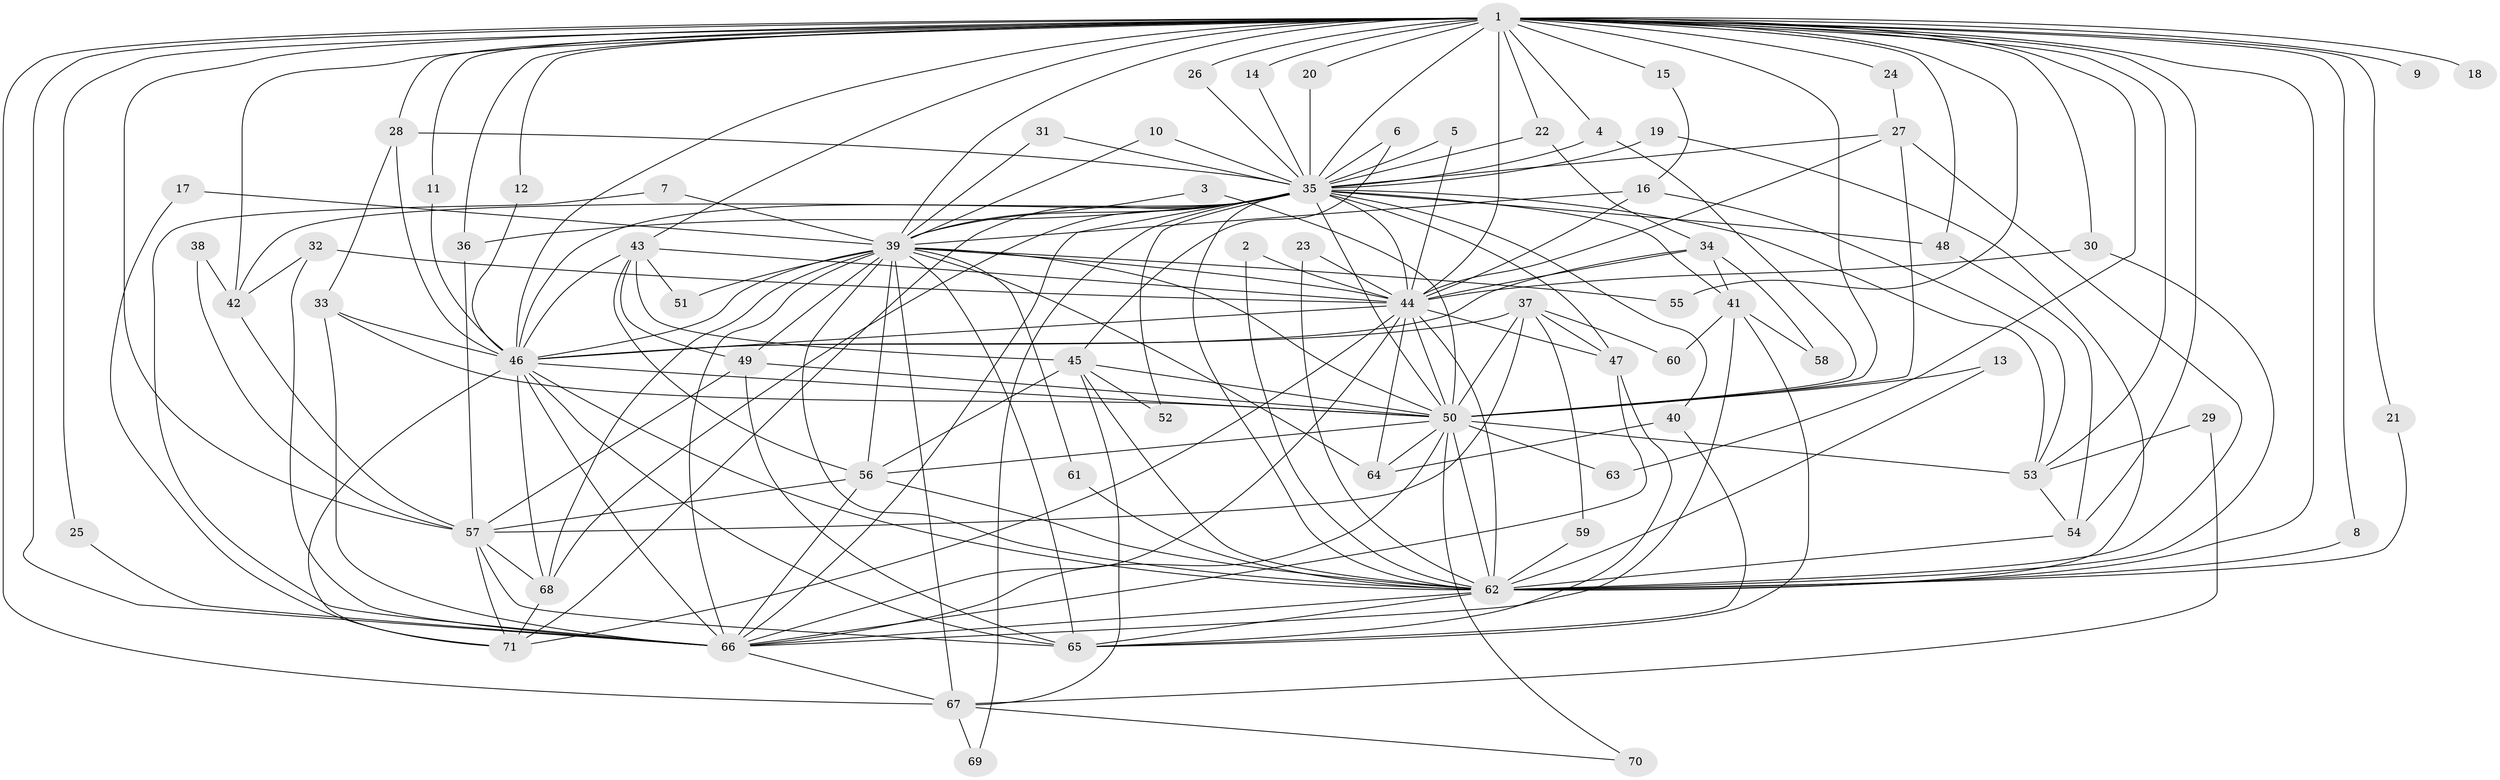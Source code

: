 // original degree distribution, {30: 0.0070921985815602835, 22: 0.0070921985815602835, 21: 0.014184397163120567, 25: 0.0070921985815602835, 27: 0.014184397163120567, 26: 0.0070921985815602835, 19: 0.0070921985815602835, 24: 0.0070921985815602835, 6: 0.0425531914893617, 7: 0.014184397163120567, 3: 0.1702127659574468, 5: 0.028368794326241134, 2: 0.5673758865248227, 4: 0.09219858156028368, 8: 0.0070921985815602835, 10: 0.0070921985815602835}
// Generated by graph-tools (version 1.1) at 2025/25/03/09/25 03:25:40]
// undirected, 71 vertices, 193 edges
graph export_dot {
graph [start="1"]
  node [color=gray90,style=filled];
  1;
  2;
  3;
  4;
  5;
  6;
  7;
  8;
  9;
  10;
  11;
  12;
  13;
  14;
  15;
  16;
  17;
  18;
  19;
  20;
  21;
  22;
  23;
  24;
  25;
  26;
  27;
  28;
  29;
  30;
  31;
  32;
  33;
  34;
  35;
  36;
  37;
  38;
  39;
  40;
  41;
  42;
  43;
  44;
  45;
  46;
  47;
  48;
  49;
  50;
  51;
  52;
  53;
  54;
  55;
  56;
  57;
  58;
  59;
  60;
  61;
  62;
  63;
  64;
  65;
  66;
  67;
  68;
  69;
  70;
  71;
  1 -- 4 [weight=1.0];
  1 -- 8 [weight=1.0];
  1 -- 9 [weight=1.0];
  1 -- 11 [weight=1.0];
  1 -- 12 [weight=1.0];
  1 -- 14 [weight=1.0];
  1 -- 15 [weight=1.0];
  1 -- 18 [weight=1.0];
  1 -- 20 [weight=1.0];
  1 -- 21 [weight=1.0];
  1 -- 22 [weight=1.0];
  1 -- 24 [weight=1.0];
  1 -- 25 [weight=1.0];
  1 -- 26 [weight=1.0];
  1 -- 28 [weight=1.0];
  1 -- 30 [weight=1.0];
  1 -- 35 [weight=4.0];
  1 -- 36 [weight=1.0];
  1 -- 39 [weight=2.0];
  1 -- 42 [weight=1.0];
  1 -- 43 [weight=1.0];
  1 -- 44 [weight=3.0];
  1 -- 46 [weight=2.0];
  1 -- 48 [weight=1.0];
  1 -- 50 [weight=4.0];
  1 -- 53 [weight=1.0];
  1 -- 54 [weight=2.0];
  1 -- 55 [weight=2.0];
  1 -- 57 [weight=1.0];
  1 -- 62 [weight=2.0];
  1 -- 63 [weight=2.0];
  1 -- 66 [weight=3.0];
  1 -- 67 [weight=1.0];
  2 -- 44 [weight=1.0];
  2 -- 62 [weight=1.0];
  3 -- 39 [weight=1.0];
  3 -- 50 [weight=1.0];
  4 -- 35 [weight=1.0];
  4 -- 50 [weight=1.0];
  5 -- 35 [weight=1.0];
  5 -- 44 [weight=1.0];
  6 -- 35 [weight=2.0];
  6 -- 45 [weight=1.0];
  7 -- 39 [weight=1.0];
  7 -- 66 [weight=1.0];
  8 -- 62 [weight=1.0];
  10 -- 35 [weight=1.0];
  10 -- 39 [weight=1.0];
  11 -- 46 [weight=1.0];
  12 -- 46 [weight=1.0];
  13 -- 50 [weight=1.0];
  13 -- 62 [weight=1.0];
  14 -- 35 [weight=1.0];
  15 -- 16 [weight=1.0];
  16 -- 39 [weight=1.0];
  16 -- 44 [weight=1.0];
  16 -- 53 [weight=1.0];
  17 -- 39 [weight=1.0];
  17 -- 71 [weight=1.0];
  19 -- 35 [weight=1.0];
  19 -- 62 [weight=1.0];
  20 -- 35 [weight=1.0];
  21 -- 62 [weight=1.0];
  22 -- 34 [weight=1.0];
  22 -- 35 [weight=1.0];
  23 -- 44 [weight=1.0];
  23 -- 62 [weight=1.0];
  24 -- 27 [weight=1.0];
  25 -- 66 [weight=1.0];
  26 -- 35 [weight=1.0];
  27 -- 35 [weight=1.0];
  27 -- 44 [weight=1.0];
  27 -- 50 [weight=1.0];
  27 -- 62 [weight=1.0];
  28 -- 33 [weight=1.0];
  28 -- 35 [weight=1.0];
  28 -- 46 [weight=1.0];
  29 -- 53 [weight=1.0];
  29 -- 67 [weight=2.0];
  30 -- 44 [weight=1.0];
  30 -- 62 [weight=1.0];
  31 -- 35 [weight=1.0];
  31 -- 39 [weight=1.0];
  32 -- 42 [weight=2.0];
  32 -- 44 [weight=1.0];
  32 -- 66 [weight=1.0];
  33 -- 46 [weight=1.0];
  33 -- 50 [weight=1.0];
  33 -- 66 [weight=1.0];
  34 -- 41 [weight=1.0];
  34 -- 44 [weight=1.0];
  34 -- 46 [weight=1.0];
  34 -- 58 [weight=1.0];
  35 -- 36 [weight=1.0];
  35 -- 39 [weight=2.0];
  35 -- 40 [weight=1.0];
  35 -- 41 [weight=2.0];
  35 -- 42 [weight=2.0];
  35 -- 44 [weight=3.0];
  35 -- 46 [weight=3.0];
  35 -- 47 [weight=1.0];
  35 -- 48 [weight=2.0];
  35 -- 50 [weight=2.0];
  35 -- 52 [weight=1.0];
  35 -- 53 [weight=2.0];
  35 -- 62 [weight=2.0];
  35 -- 66 [weight=2.0];
  35 -- 68 [weight=1.0];
  35 -- 69 [weight=1.0];
  35 -- 71 [weight=1.0];
  36 -- 57 [weight=1.0];
  37 -- 46 [weight=1.0];
  37 -- 47 [weight=1.0];
  37 -- 50 [weight=1.0];
  37 -- 57 [weight=1.0];
  37 -- 59 [weight=1.0];
  37 -- 60 [weight=1.0];
  38 -- 42 [weight=1.0];
  38 -- 57 [weight=1.0];
  39 -- 44 [weight=2.0];
  39 -- 46 [weight=1.0];
  39 -- 49 [weight=1.0];
  39 -- 50 [weight=1.0];
  39 -- 51 [weight=1.0];
  39 -- 55 [weight=1.0];
  39 -- 56 [weight=2.0];
  39 -- 61 [weight=1.0];
  39 -- 62 [weight=2.0];
  39 -- 64 [weight=1.0];
  39 -- 65 [weight=1.0];
  39 -- 66 [weight=1.0];
  39 -- 67 [weight=1.0];
  39 -- 68 [weight=1.0];
  40 -- 64 [weight=1.0];
  40 -- 65 [weight=1.0];
  41 -- 58 [weight=1.0];
  41 -- 60 [weight=1.0];
  41 -- 65 [weight=1.0];
  41 -- 66 [weight=1.0];
  42 -- 57 [weight=1.0];
  43 -- 44 [weight=1.0];
  43 -- 45 [weight=1.0];
  43 -- 46 [weight=1.0];
  43 -- 49 [weight=1.0];
  43 -- 51 [weight=1.0];
  43 -- 56 [weight=1.0];
  44 -- 46 [weight=1.0];
  44 -- 47 [weight=1.0];
  44 -- 50 [weight=1.0];
  44 -- 62 [weight=2.0];
  44 -- 64 [weight=1.0];
  44 -- 66 [weight=1.0];
  44 -- 71 [weight=1.0];
  45 -- 50 [weight=1.0];
  45 -- 52 [weight=1.0];
  45 -- 56 [weight=1.0];
  45 -- 62 [weight=1.0];
  45 -- 67 [weight=1.0];
  46 -- 50 [weight=1.0];
  46 -- 62 [weight=1.0];
  46 -- 65 [weight=1.0];
  46 -- 66 [weight=2.0];
  46 -- 68 [weight=1.0];
  46 -- 71 [weight=1.0];
  47 -- 65 [weight=1.0];
  47 -- 66 [weight=1.0];
  48 -- 54 [weight=1.0];
  49 -- 50 [weight=1.0];
  49 -- 57 [weight=1.0];
  49 -- 65 [weight=1.0];
  50 -- 53 [weight=1.0];
  50 -- 56 [weight=2.0];
  50 -- 62 [weight=2.0];
  50 -- 63 [weight=1.0];
  50 -- 64 [weight=1.0];
  50 -- 66 [weight=1.0];
  50 -- 70 [weight=1.0];
  53 -- 54 [weight=1.0];
  54 -- 62 [weight=1.0];
  56 -- 57 [weight=1.0];
  56 -- 62 [weight=1.0];
  56 -- 66 [weight=1.0];
  57 -- 65 [weight=1.0];
  57 -- 68 [weight=1.0];
  57 -- 71 [weight=1.0];
  59 -- 62 [weight=1.0];
  61 -- 62 [weight=1.0];
  62 -- 65 [weight=1.0];
  62 -- 66 [weight=1.0];
  66 -- 67 [weight=2.0];
  67 -- 69 [weight=1.0];
  67 -- 70 [weight=1.0];
  68 -- 71 [weight=1.0];
}
